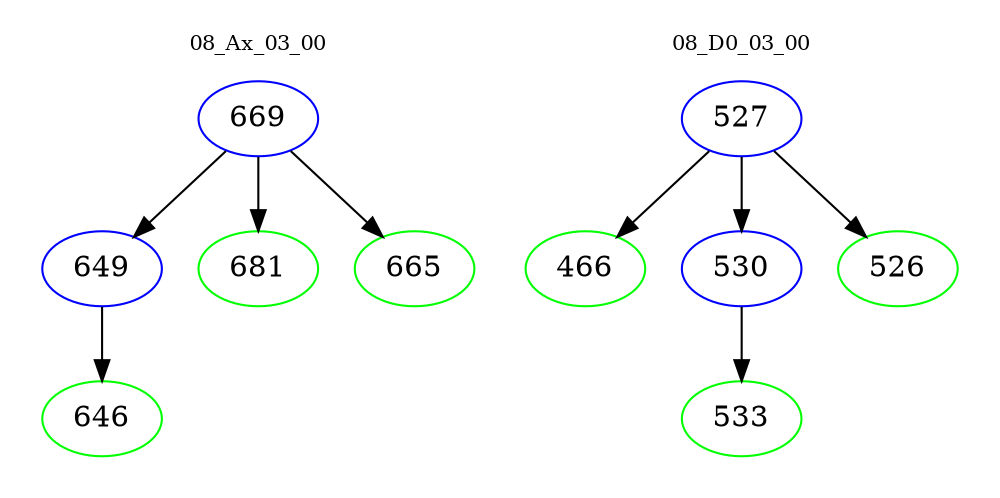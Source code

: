 digraph{
subgraph cluster_0 {
color = white
label = "08_Ax_03_00";
fontsize=10;
T0_669 [label="669", color="blue"]
T0_669 -> T0_649 [color="black"]
T0_649 [label="649", color="blue"]
T0_649 -> T0_646 [color="black"]
T0_646 [label="646", color="green"]
T0_669 -> T0_681 [color="black"]
T0_681 [label="681", color="green"]
T0_669 -> T0_665 [color="black"]
T0_665 [label="665", color="green"]
}
subgraph cluster_1 {
color = white
label = "08_D0_03_00";
fontsize=10;
T1_527 [label="527", color="blue"]
T1_527 -> T1_466 [color="black"]
T1_466 [label="466", color="green"]
T1_527 -> T1_530 [color="black"]
T1_530 [label="530", color="blue"]
T1_530 -> T1_533 [color="black"]
T1_533 [label="533", color="green"]
T1_527 -> T1_526 [color="black"]
T1_526 [label="526", color="green"]
}
}
